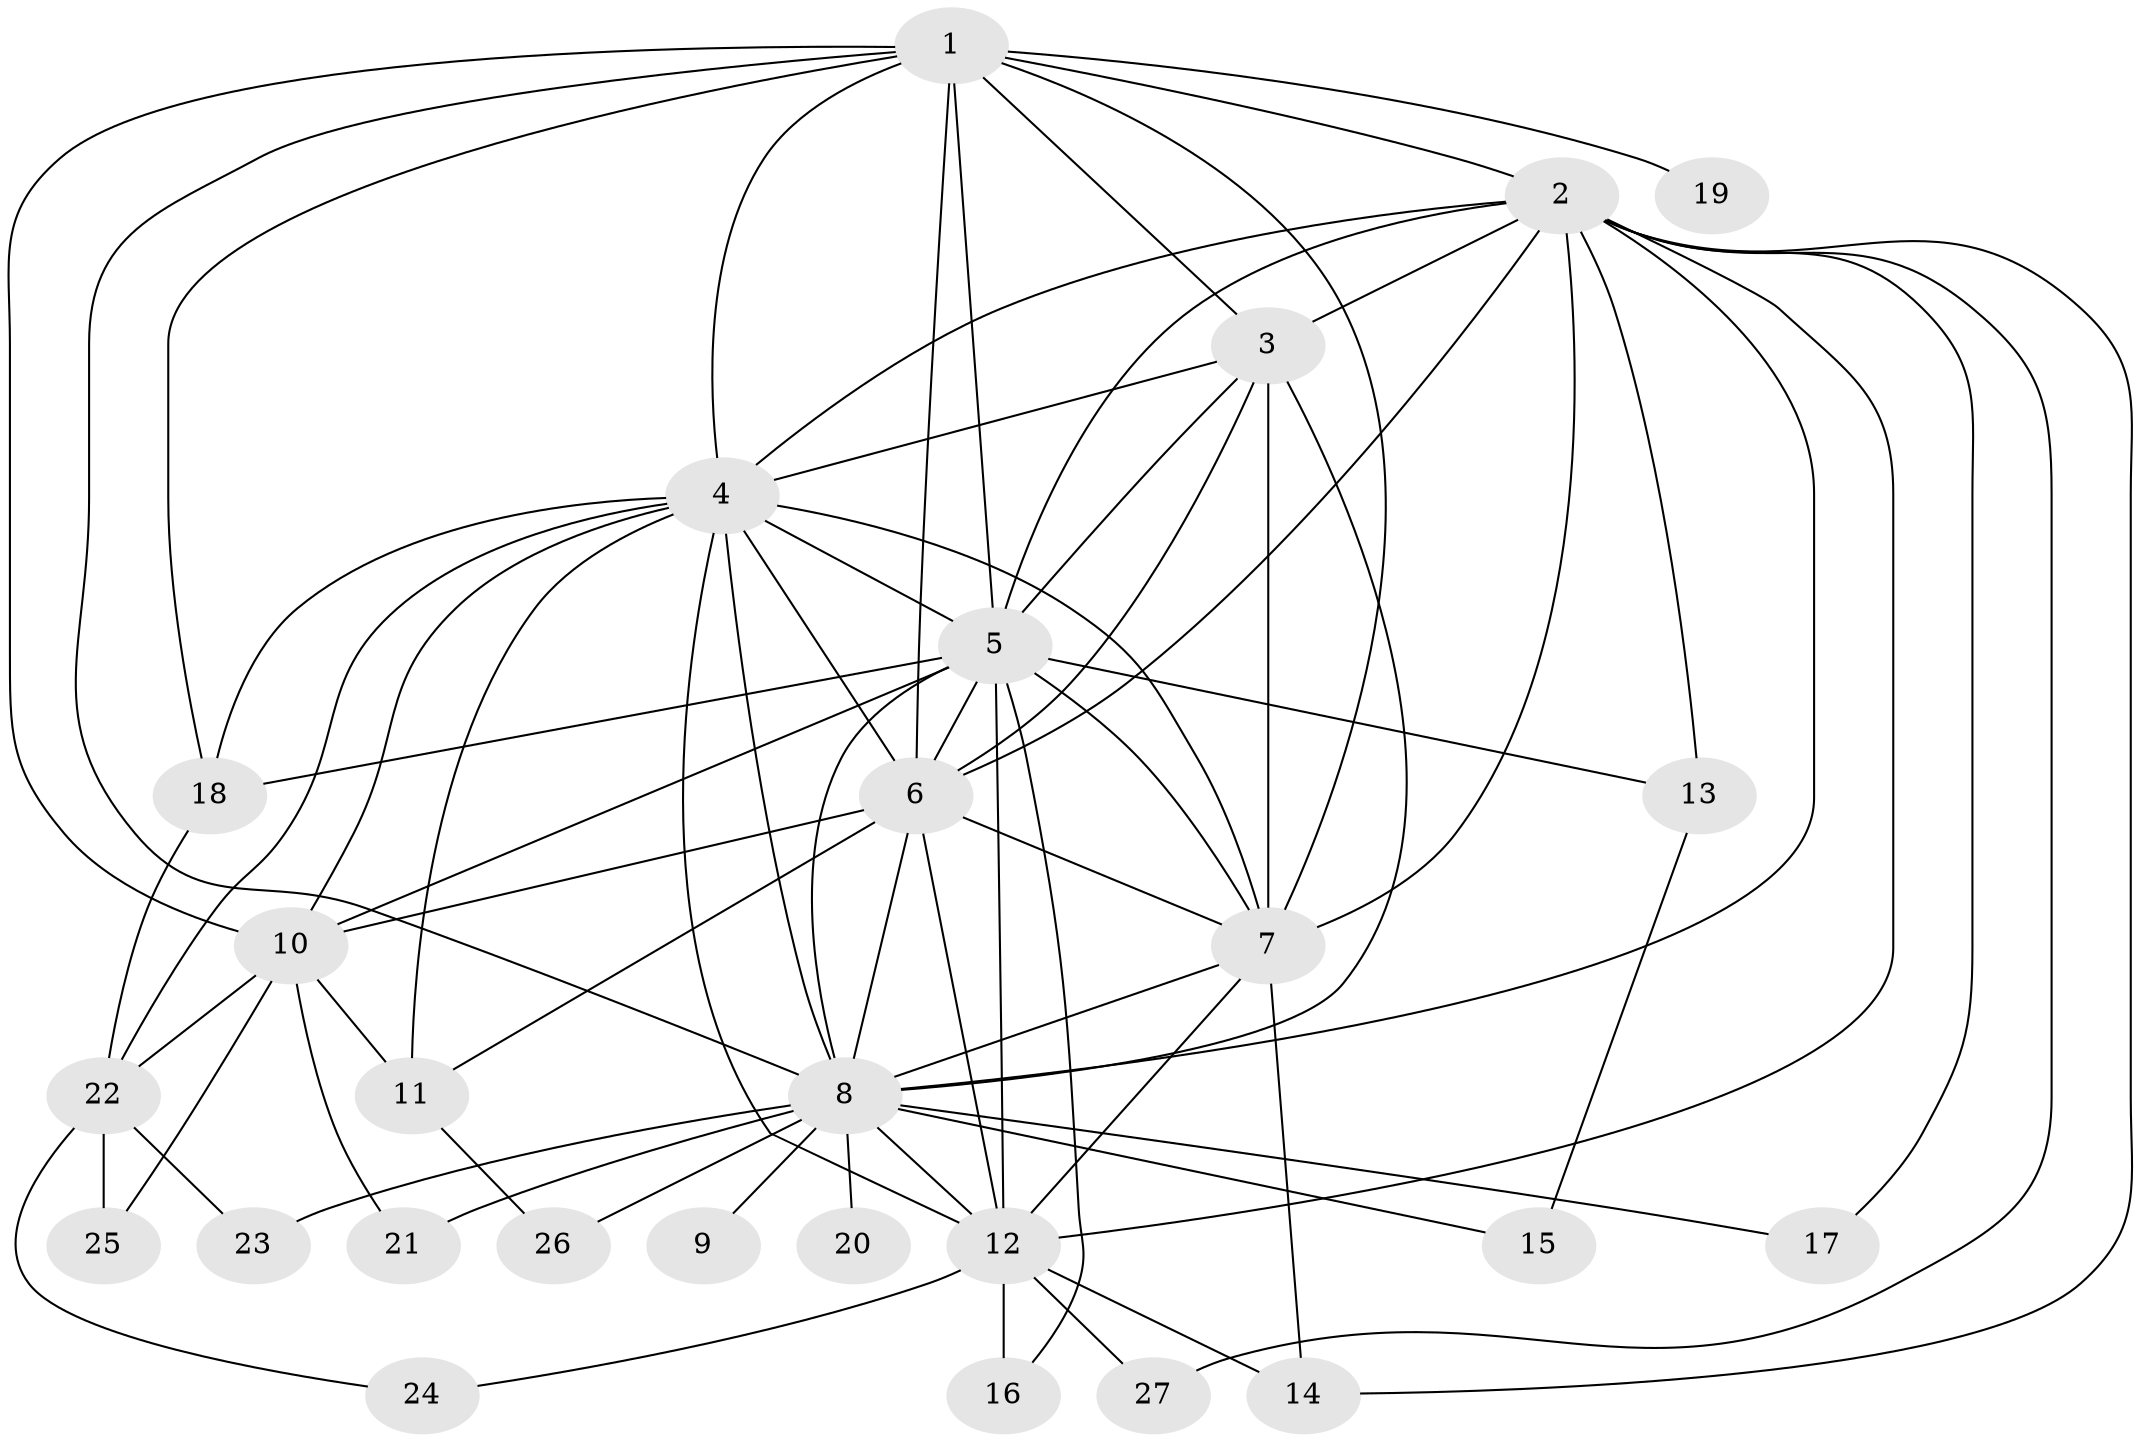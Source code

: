 // original degree distribution, {14: 0.018518518518518517, 13: 0.037037037037037035, 15: 0.018518518518518517, 12: 0.037037037037037035, 17: 0.018518518518518517, 16: 0.018518518518518517, 22: 0.018518518518518517, 18: 0.018518518518518517, 2: 0.5740740740740741, 5: 0.018518518518518517, 3: 0.18518518518518517, 11: 0.018518518518518517, 6: 0.018518518518518517}
// Generated by graph-tools (version 1.1) at 2025/34/03/09/25 02:34:46]
// undirected, 27 vertices, 73 edges
graph export_dot {
graph [start="1"]
  node [color=gray90,style=filled];
  1;
  2;
  3;
  4;
  5;
  6;
  7;
  8;
  9;
  10;
  11;
  12;
  13;
  14;
  15;
  16;
  17;
  18;
  19;
  20;
  21;
  22;
  23;
  24;
  25;
  26;
  27;
  1 -- 2 [weight=1.0];
  1 -- 3 [weight=1.0];
  1 -- 4 [weight=2.0];
  1 -- 5 [weight=2.0];
  1 -- 6 [weight=1.0];
  1 -- 7 [weight=2.0];
  1 -- 8 [weight=1.0];
  1 -- 10 [weight=1.0];
  1 -- 18 [weight=1.0];
  1 -- 19 [weight=1.0];
  2 -- 3 [weight=5.0];
  2 -- 4 [weight=2.0];
  2 -- 5 [weight=1.0];
  2 -- 6 [weight=1.0];
  2 -- 7 [weight=2.0];
  2 -- 8 [weight=3.0];
  2 -- 12 [weight=2.0];
  2 -- 13 [weight=1.0];
  2 -- 14 [weight=1.0];
  2 -- 17 [weight=1.0];
  2 -- 27 [weight=1.0];
  3 -- 4 [weight=2.0];
  3 -- 5 [weight=2.0];
  3 -- 6 [weight=1.0];
  3 -- 7 [weight=3.0];
  3 -- 8 [weight=1.0];
  4 -- 5 [weight=2.0];
  4 -- 6 [weight=2.0];
  4 -- 7 [weight=4.0];
  4 -- 8 [weight=2.0];
  4 -- 10 [weight=5.0];
  4 -- 11 [weight=1.0];
  4 -- 12 [weight=2.0];
  4 -- 18 [weight=1.0];
  4 -- 22 [weight=1.0];
  5 -- 6 [weight=1.0];
  5 -- 7 [weight=2.0];
  5 -- 8 [weight=1.0];
  5 -- 10 [weight=1.0];
  5 -- 12 [weight=2.0];
  5 -- 13 [weight=1.0];
  5 -- 16 [weight=1.0];
  5 -- 18 [weight=1.0];
  6 -- 7 [weight=3.0];
  6 -- 8 [weight=1.0];
  6 -- 10 [weight=3.0];
  6 -- 11 [weight=1.0];
  6 -- 12 [weight=2.0];
  7 -- 8 [weight=3.0];
  7 -- 12 [weight=1.0];
  7 -- 14 [weight=1.0];
  8 -- 9 [weight=1.0];
  8 -- 12 [weight=1.0];
  8 -- 15 [weight=1.0];
  8 -- 17 [weight=1.0];
  8 -- 20 [weight=1.0];
  8 -- 21 [weight=1.0];
  8 -- 23 [weight=1.0];
  8 -- 26 [weight=1.0];
  10 -- 11 [weight=2.0];
  10 -- 21 [weight=1.0];
  10 -- 22 [weight=1.0];
  10 -- 25 [weight=1.0];
  11 -- 26 [weight=1.0];
  12 -- 14 [weight=1.0];
  12 -- 16 [weight=1.0];
  12 -- 24 [weight=1.0];
  12 -- 27 [weight=1.0];
  13 -- 15 [weight=1.0];
  18 -- 22 [weight=1.0];
  22 -- 23 [weight=1.0];
  22 -- 24 [weight=1.0];
  22 -- 25 [weight=1.0];
}
